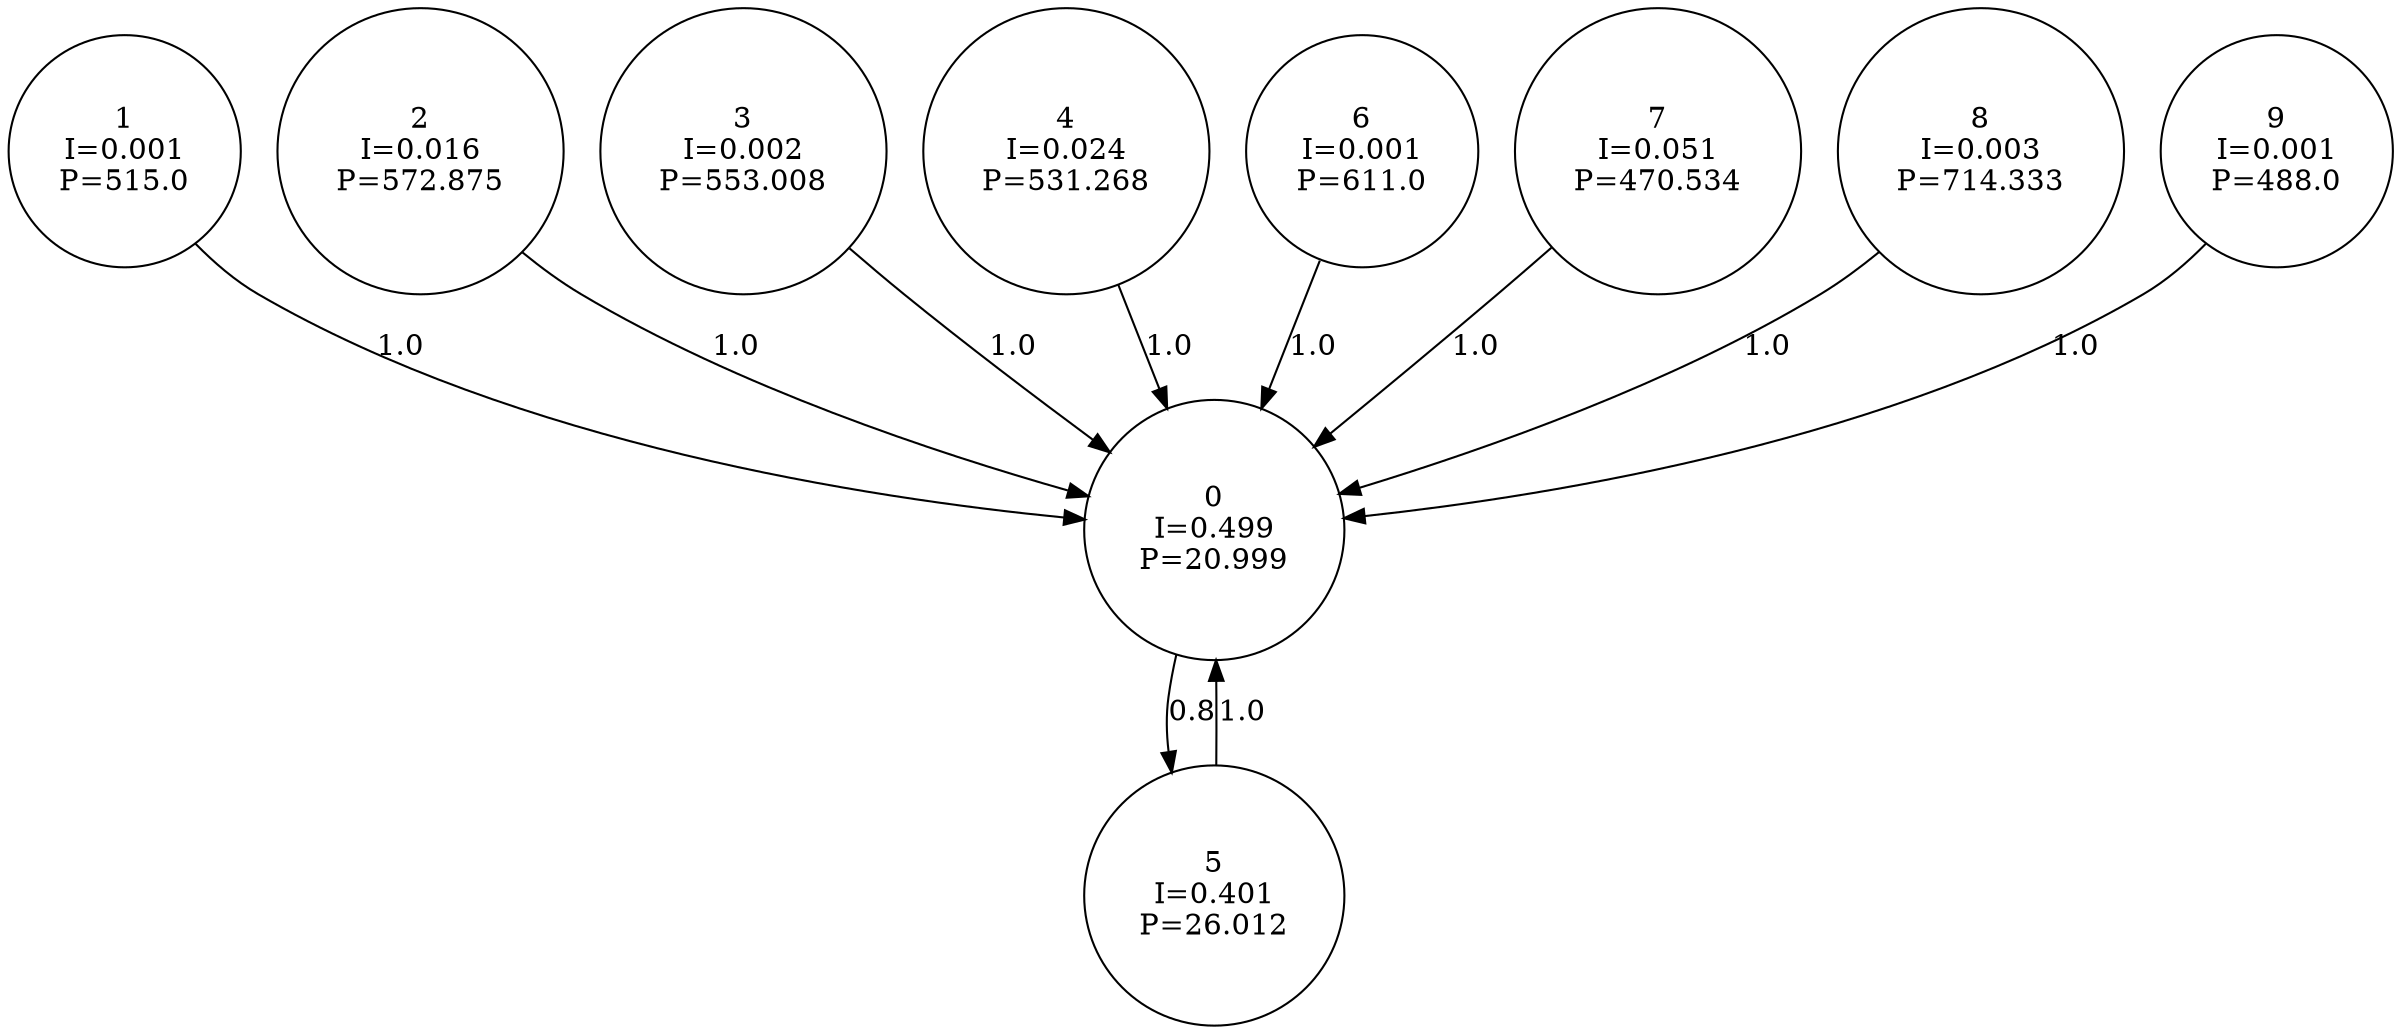 digraph a {
0 [shape=circle, label="0\nI=0.499\nP=20.999"];
	0 -> 5 [label="0.8"];
1 [shape=circle, label="1\nI=0.001\nP=515.0"];
	1 -> 0 [label="1.0"];
2 [shape=circle, label="2\nI=0.016\nP=572.875"];
	2 -> 0 [label="1.0"];
3 [shape=circle, label="3\nI=0.002\nP=553.008"];
	3 -> 0 [label="1.0"];
4 [shape=circle, label="4\nI=0.024\nP=531.268"];
	4 -> 0 [label="1.0"];
5 [shape=circle, label="5\nI=0.401\nP=26.012"];
	5 -> 0 [label="1.0"];
6 [shape=circle, label="6\nI=0.001\nP=611.0"];
	6 -> 0 [label="1.0"];
7 [shape=circle, label="7\nI=0.051\nP=470.534"];
	7 -> 0 [label="1.0"];
8 [shape=circle, label="8\nI=0.003\nP=714.333"];
	8 -> 0 [label="1.0"];
9 [shape=circle, label="9\nI=0.001\nP=488.0"];
	9 -> 0 [label="1.0"];
}